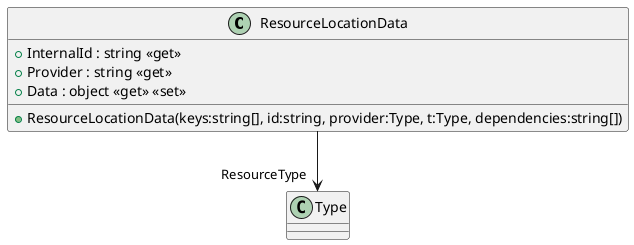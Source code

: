 @startuml
class ResourceLocationData {
    + InternalId : string <<get>>
    + Provider : string <<get>>
    + Data : object <<get>> <<set>>
    + ResourceLocationData(keys:string[], id:string, provider:Type, t:Type, dependencies:string[])
}
ResourceLocationData --> "ResourceType" Type
@enduml
